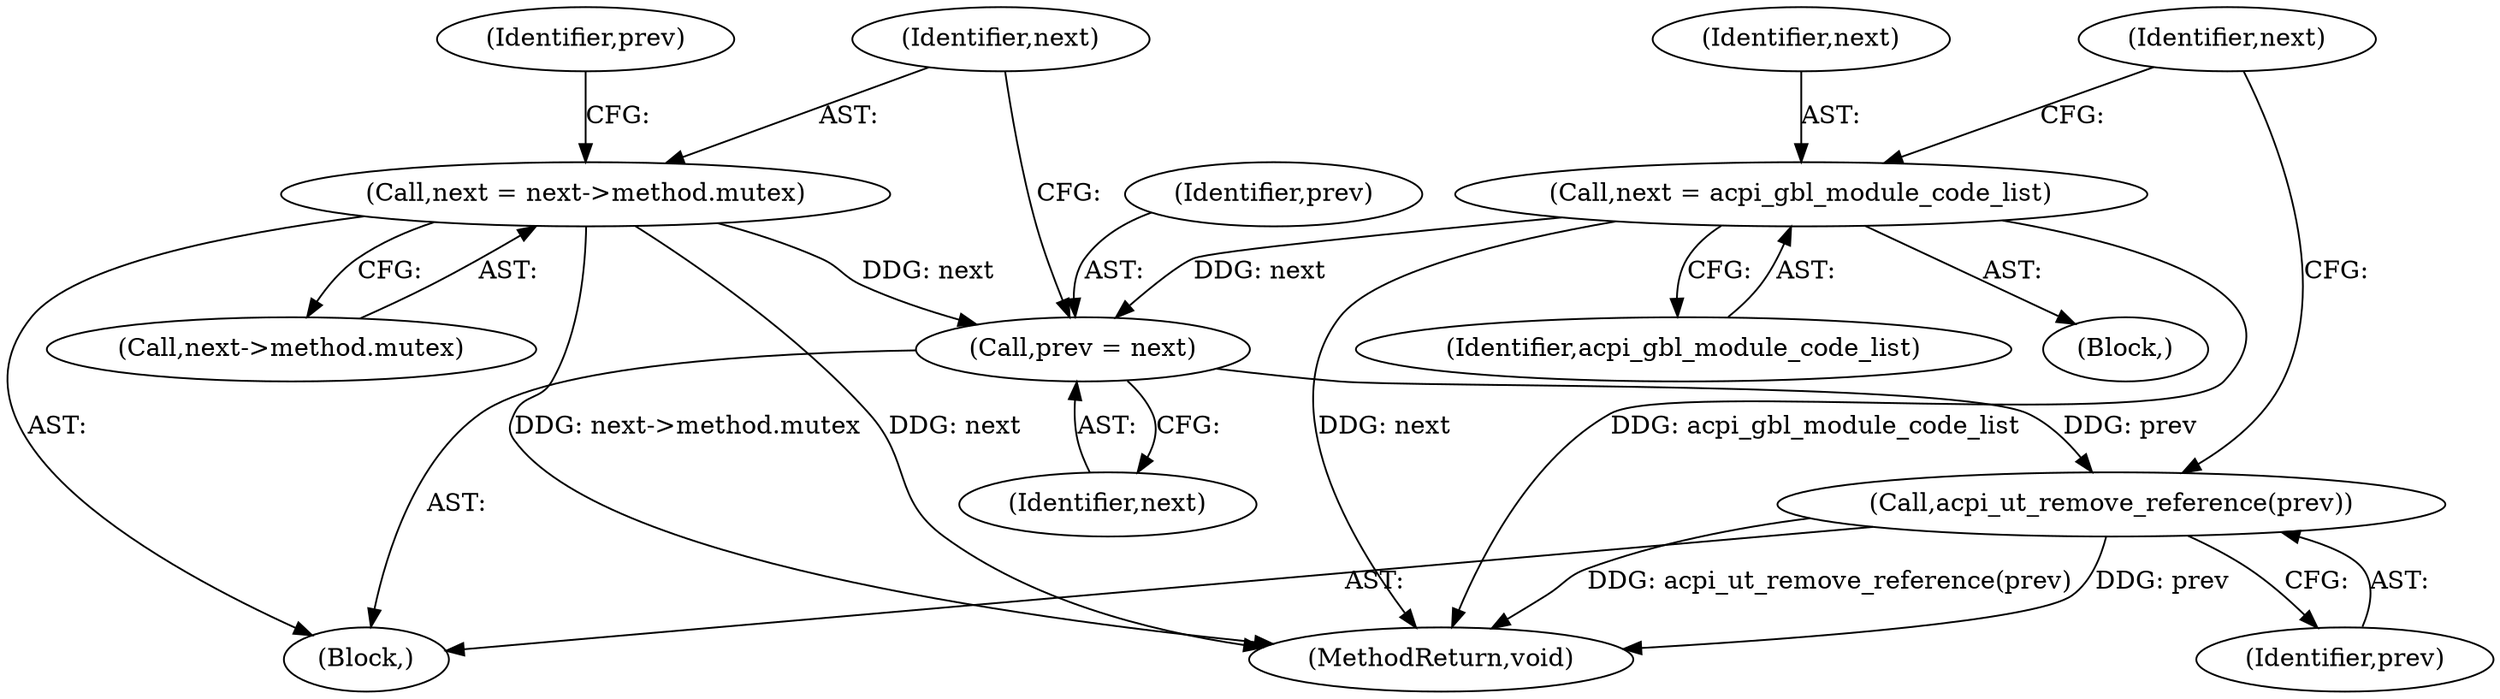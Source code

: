 digraph "1_linux_3b2d69114fefa474fca542e51119036dceb4aa6f@API" {
"1000136" [label="(Call,acpi_ut_remove_reference(prev))"];
"1000119" [label="(Call,prev = next)"];
"1000113" [label="(Call,next = acpi_gbl_module_code_list)"];
"1000122" [label="(Call,next = next->method.mutex)"];
"1000114" [label="(Identifier,next)"];
"1000110" [label="(Block,)"];
"1000118" [label="(Block,)"];
"1000113" [label="(Call,next = acpi_gbl_module_code_list)"];
"1000160" [label="(MethodReturn,void)"];
"1000137" [label="(Identifier,prev)"];
"1000117" [label="(Identifier,next)"];
"1000132" [label="(Identifier,prev)"];
"1000121" [label="(Identifier,next)"];
"1000124" [label="(Call,next->method.mutex)"];
"1000119" [label="(Call,prev = next)"];
"1000123" [label="(Identifier,next)"];
"1000122" [label="(Call,next = next->method.mutex)"];
"1000115" [label="(Identifier,acpi_gbl_module_code_list)"];
"1000136" [label="(Call,acpi_ut_remove_reference(prev))"];
"1000120" [label="(Identifier,prev)"];
"1000136" -> "1000118"  [label="AST: "];
"1000136" -> "1000137"  [label="CFG: "];
"1000137" -> "1000136"  [label="AST: "];
"1000117" -> "1000136"  [label="CFG: "];
"1000136" -> "1000160"  [label="DDG: acpi_ut_remove_reference(prev)"];
"1000136" -> "1000160"  [label="DDG: prev"];
"1000119" -> "1000136"  [label="DDG: prev"];
"1000119" -> "1000118"  [label="AST: "];
"1000119" -> "1000121"  [label="CFG: "];
"1000120" -> "1000119"  [label="AST: "];
"1000121" -> "1000119"  [label="AST: "];
"1000123" -> "1000119"  [label="CFG: "];
"1000113" -> "1000119"  [label="DDG: next"];
"1000122" -> "1000119"  [label="DDG: next"];
"1000113" -> "1000110"  [label="AST: "];
"1000113" -> "1000115"  [label="CFG: "];
"1000114" -> "1000113"  [label="AST: "];
"1000115" -> "1000113"  [label="AST: "];
"1000117" -> "1000113"  [label="CFG: "];
"1000113" -> "1000160"  [label="DDG: next"];
"1000113" -> "1000160"  [label="DDG: acpi_gbl_module_code_list"];
"1000122" -> "1000118"  [label="AST: "];
"1000122" -> "1000124"  [label="CFG: "];
"1000123" -> "1000122"  [label="AST: "];
"1000124" -> "1000122"  [label="AST: "];
"1000132" -> "1000122"  [label="CFG: "];
"1000122" -> "1000160"  [label="DDG: next"];
"1000122" -> "1000160"  [label="DDG: next->method.mutex"];
}

